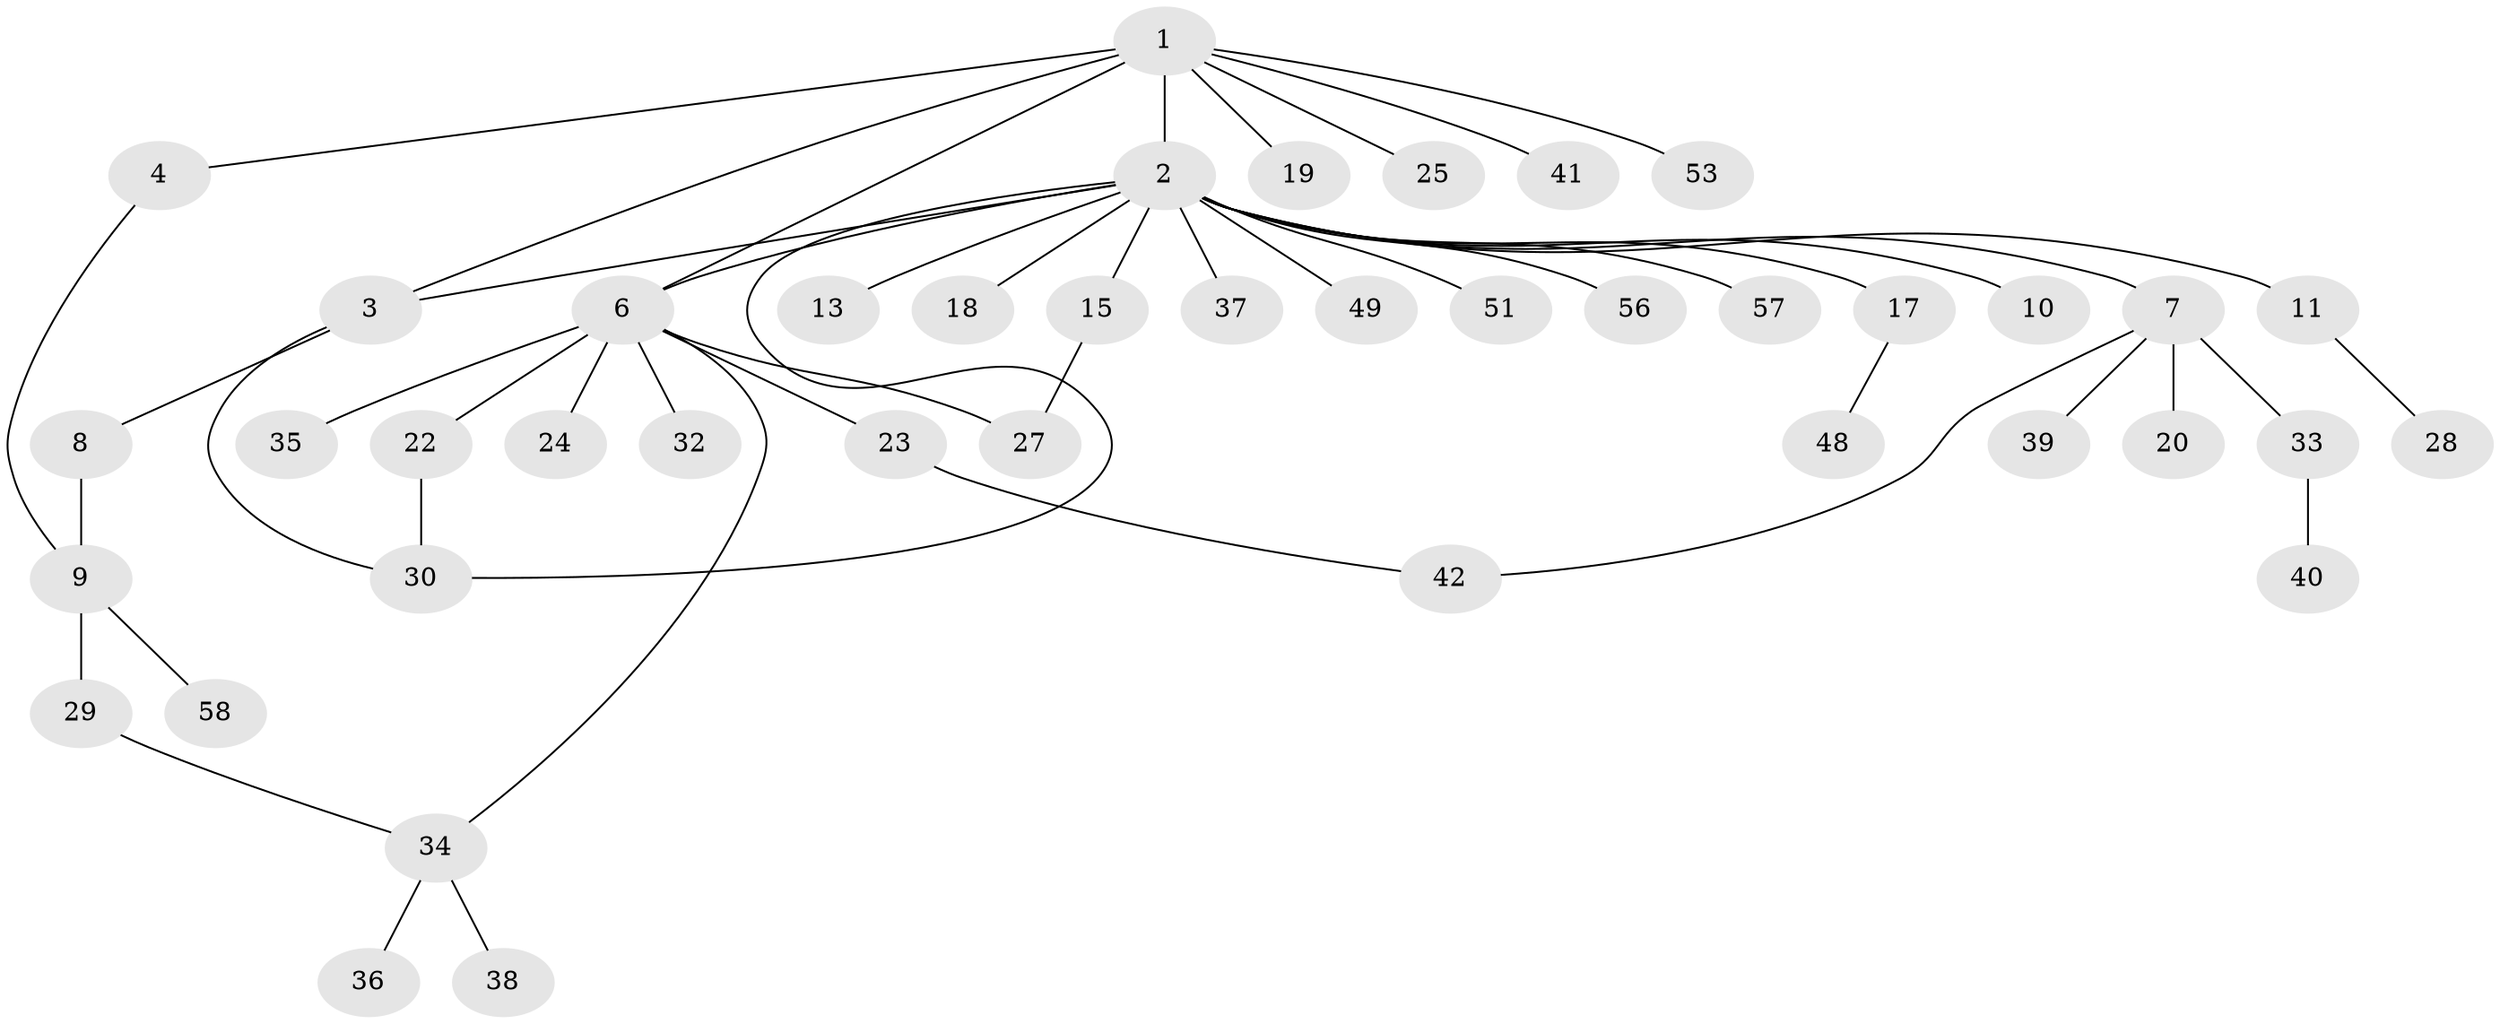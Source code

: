 // Generated by graph-tools (version 1.1) at 2025/23/03/03/25 07:23:54]
// undirected, 42 vertices, 49 edges
graph export_dot {
graph [start="1"]
  node [color=gray90,style=filled];
  1 [super="+21"];
  2 [super="+5"];
  3 [super="+31"];
  4 [super="+45"];
  6 [super="+16"];
  7 [super="+26"];
  8 [super="+14"];
  9 [super="+12"];
  10;
  11;
  13;
  15 [super="+54"];
  17 [super="+46"];
  18 [super="+50"];
  19;
  20;
  22 [super="+59"];
  23 [super="+52"];
  24;
  25;
  27;
  28;
  29 [super="+47"];
  30;
  32;
  33;
  34 [super="+55"];
  35;
  36 [super="+43"];
  37;
  38 [super="+44"];
  39;
  40;
  41;
  42;
  48;
  49;
  51;
  53;
  56;
  57;
  58;
  1 -- 2 [weight=2];
  1 -- 3;
  1 -- 4;
  1 -- 6;
  1 -- 19;
  1 -- 25;
  1 -- 41;
  1 -- 53;
  2 -- 3;
  2 -- 6;
  2 -- 10;
  2 -- 11 [weight=2];
  2 -- 13 [weight=2];
  2 -- 18;
  2 -- 49;
  2 -- 51;
  2 -- 57;
  2 -- 37;
  2 -- 7;
  2 -- 15;
  2 -- 17;
  2 -- 56;
  2 -- 30;
  3 -- 8;
  3 -- 30;
  4 -- 9;
  6 -- 22;
  6 -- 24;
  6 -- 32;
  6 -- 34;
  6 -- 35;
  6 -- 23;
  6 -- 27;
  7 -- 20;
  7 -- 42;
  7 -- 33;
  7 -- 39;
  8 -- 9;
  9 -- 58;
  9 -- 29;
  11 -- 28;
  15 -- 27;
  17 -- 48;
  22 -- 30;
  23 -- 42;
  29 -- 34;
  33 -- 40;
  34 -- 36;
  34 -- 38;
}
